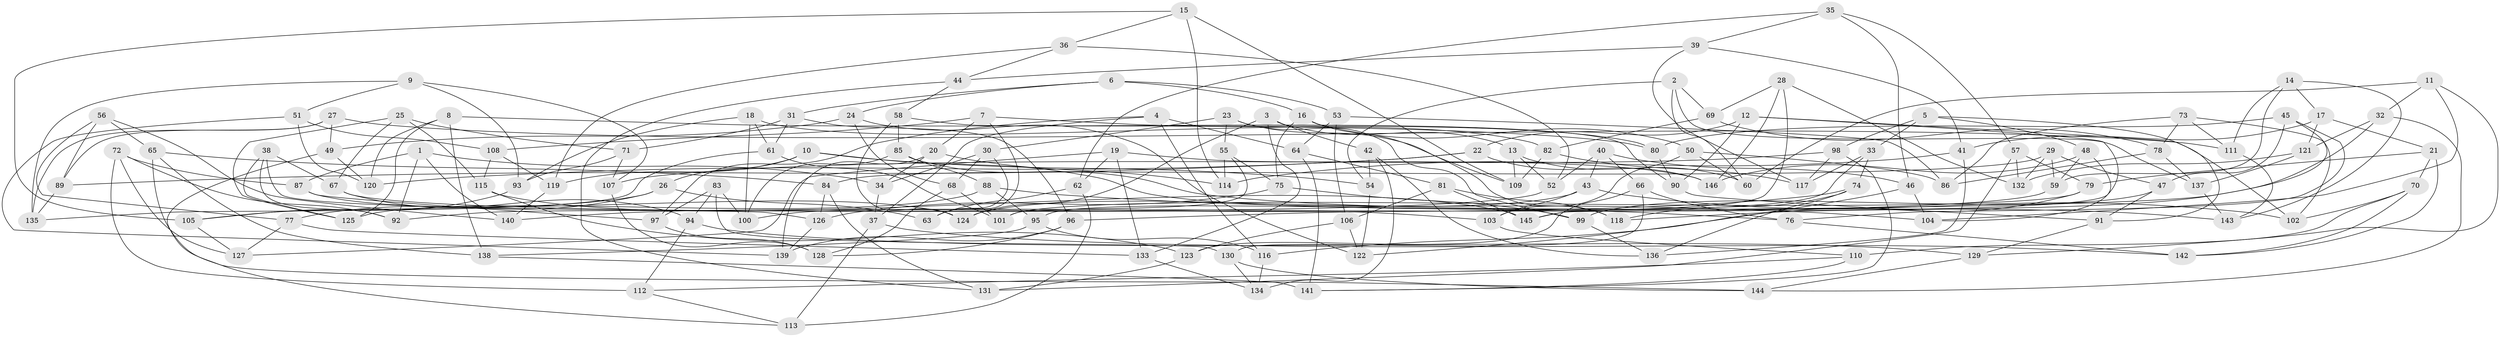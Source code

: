 // Generated by graph-tools (version 1.1) at 2025/57/03/09/25 04:57:51]
// undirected, 146 vertices, 292 edges
graph export_dot {
graph [start="1"]
  node [color=gray90,style=filled];
  1;
  2;
  3;
  4;
  5;
  6;
  7;
  8;
  9;
  10;
  11;
  12;
  13;
  14;
  15;
  16;
  17;
  18;
  19;
  20;
  21;
  22;
  23;
  24;
  25;
  26;
  27;
  28;
  29;
  30;
  31;
  32;
  33;
  34;
  35;
  36;
  37;
  38;
  39;
  40;
  41;
  42;
  43;
  44;
  45;
  46;
  47;
  48;
  49;
  50;
  51;
  52;
  53;
  54;
  55;
  56;
  57;
  58;
  59;
  60;
  61;
  62;
  63;
  64;
  65;
  66;
  67;
  68;
  69;
  70;
  71;
  72;
  73;
  74;
  75;
  76;
  77;
  78;
  79;
  80;
  81;
  82;
  83;
  84;
  85;
  86;
  87;
  88;
  89;
  90;
  91;
  92;
  93;
  94;
  95;
  96;
  97;
  98;
  99;
  100;
  101;
  102;
  103;
  104;
  105;
  106;
  107;
  108;
  109;
  110;
  111;
  112;
  113;
  114;
  115;
  116;
  117;
  118;
  119;
  120;
  121;
  122;
  123;
  124;
  125;
  126;
  127;
  128;
  129;
  130;
  131;
  132;
  133;
  134;
  135;
  136;
  137;
  138;
  139;
  140;
  141;
  142;
  143;
  144;
  145;
  146;
  1 -- 87;
  1 -- 34;
  1 -- 140;
  1 -- 92;
  2 -- 54;
  2 -- 60;
  2 -- 69;
  2 -- 137;
  3 -- 124;
  3 -- 13;
  3 -- 42;
  3 -- 133;
  4 -- 97;
  4 -- 116;
  4 -- 64;
  4 -- 37;
  5 -- 33;
  5 -- 98;
  5 -- 48;
  5 -- 91;
  6 -- 31;
  6 -- 16;
  6 -- 53;
  6 -- 24;
  7 -- 80;
  7 -- 20;
  7 -- 63;
  7 -- 108;
  8 -- 120;
  8 -- 125;
  8 -- 80;
  8 -- 138;
  9 -- 107;
  9 -- 93;
  9 -- 135;
  9 -- 51;
  10 -- 26;
  10 -- 54;
  10 -- 119;
  10 -- 76;
  11 -- 129;
  11 -- 32;
  11 -- 60;
  11 -- 104;
  12 -- 145;
  12 -- 102;
  12 -- 90;
  12 -- 22;
  13 -- 109;
  13 -- 52;
  13 -- 60;
  14 -- 17;
  14 -- 111;
  14 -- 143;
  14 -- 59;
  15 -- 36;
  15 -- 109;
  15 -- 105;
  15 -- 114;
  16 -- 75;
  16 -- 50;
  16 -- 118;
  17 -- 121;
  17 -- 41;
  17 -- 21;
  18 -- 93;
  18 -- 100;
  18 -- 82;
  18 -- 61;
  19 -- 146;
  19 -- 62;
  19 -- 133;
  19 -- 127;
  20 -- 139;
  20 -- 114;
  20 -- 34;
  21 -- 70;
  21 -- 142;
  21 -- 79;
  22 -- 146;
  22 -- 89;
  22 -- 120;
  23 -- 30;
  23 -- 109;
  23 -- 99;
  23 -- 55;
  24 -- 122;
  24 -- 49;
  24 -- 68;
  25 -- 71;
  25 -- 125;
  25 -- 67;
  25 -- 115;
  26 -- 105;
  26 -- 77;
  26 -- 63;
  27 -- 111;
  27 -- 89;
  27 -- 135;
  27 -- 49;
  28 -- 69;
  28 -- 145;
  28 -- 146;
  28 -- 132;
  29 -- 59;
  29 -- 132;
  29 -- 84;
  29 -- 47;
  30 -- 68;
  30 -- 63;
  30 -- 34;
  31 -- 61;
  31 -- 71;
  31 -- 96;
  32 -- 121;
  32 -- 144;
  32 -- 96;
  33 -- 95;
  33 -- 117;
  33 -- 74;
  34 -- 37;
  35 -- 46;
  35 -- 57;
  35 -- 39;
  35 -- 62;
  36 -- 52;
  36 -- 44;
  36 -- 119;
  37 -- 113;
  37 -- 142;
  38 -- 92;
  38 -- 126;
  38 -- 125;
  38 -- 67;
  39 -- 41;
  39 -- 117;
  39 -- 44;
  40 -- 46;
  40 -- 52;
  40 -- 43;
  40 -- 66;
  41 -- 114;
  41 -- 136;
  42 -- 54;
  42 -- 136;
  42 -- 134;
  43 -- 102;
  43 -- 103;
  43 -- 124;
  44 -- 131;
  44 -- 58;
  45 -- 76;
  45 -- 80;
  45 -- 47;
  45 -- 118;
  46 -- 122;
  46 -- 104;
  47 -- 99;
  47 -- 91;
  48 -- 59;
  48 -- 146;
  48 -- 104;
  49 -- 120;
  49 -- 113;
  50 -- 86;
  50 -- 60;
  50 -- 103;
  51 -- 139;
  51 -- 108;
  51 -- 120;
  52 -- 92;
  53 -- 86;
  53 -- 106;
  53 -- 64;
  54 -- 122;
  55 -- 75;
  55 -- 101;
  55 -- 114;
  56 -- 65;
  56 -- 140;
  56 -- 89;
  56 -- 77;
  57 -- 132;
  57 -- 79;
  57 -- 131;
  58 -- 90;
  58 -- 124;
  58 -- 85;
  59 -- 100;
  61 -- 135;
  61 -- 101;
  62 -- 63;
  62 -- 113;
  64 -- 141;
  64 -- 81;
  65 -- 144;
  65 -- 84;
  65 -- 138;
  66 -- 123;
  66 -- 130;
  66 -- 76;
  67 -- 103;
  67 -- 94;
  68 -- 128;
  68 -- 101;
  69 -- 82;
  69 -- 78;
  70 -- 110;
  70 -- 142;
  70 -- 102;
  71 -- 93;
  71 -- 107;
  72 -- 127;
  72 -- 87;
  72 -- 92;
  72 -- 112;
  73 -- 102;
  73 -- 86;
  73 -- 111;
  73 -- 78;
  74 -- 118;
  74 -- 136;
  74 -- 140;
  75 -- 126;
  75 -- 99;
  76 -- 142;
  77 -- 127;
  77 -- 133;
  78 -- 86;
  78 -- 137;
  79 -- 116;
  79 -- 101;
  80 -- 90;
  81 -- 106;
  81 -- 118;
  81 -- 145;
  82 -- 117;
  82 -- 109;
  83 -- 100;
  83 -- 130;
  83 -- 97;
  83 -- 94;
  84 -- 126;
  84 -- 131;
  85 -- 88;
  85 -- 100;
  85 -- 143;
  87 -- 124;
  87 -- 97;
  88 -- 104;
  88 -- 125;
  88 -- 95;
  89 -- 135;
  90 -- 91;
  91 -- 129;
  93 -- 105;
  94 -- 129;
  94 -- 112;
  95 -- 116;
  95 -- 138;
  96 -- 139;
  96 -- 128;
  97 -- 128;
  98 -- 107;
  98 -- 141;
  98 -- 117;
  99 -- 136;
  103 -- 110;
  105 -- 127;
  106 -- 123;
  106 -- 122;
  107 -- 128;
  108 -- 119;
  108 -- 115;
  110 -- 141;
  110 -- 112;
  111 -- 143;
  112 -- 113;
  115 -- 145;
  115 -- 123;
  116 -- 134;
  119 -- 140;
  121 -- 132;
  121 -- 137;
  123 -- 131;
  126 -- 139;
  129 -- 144;
  130 -- 134;
  130 -- 144;
  133 -- 134;
  137 -- 143;
  138 -- 141;
}

